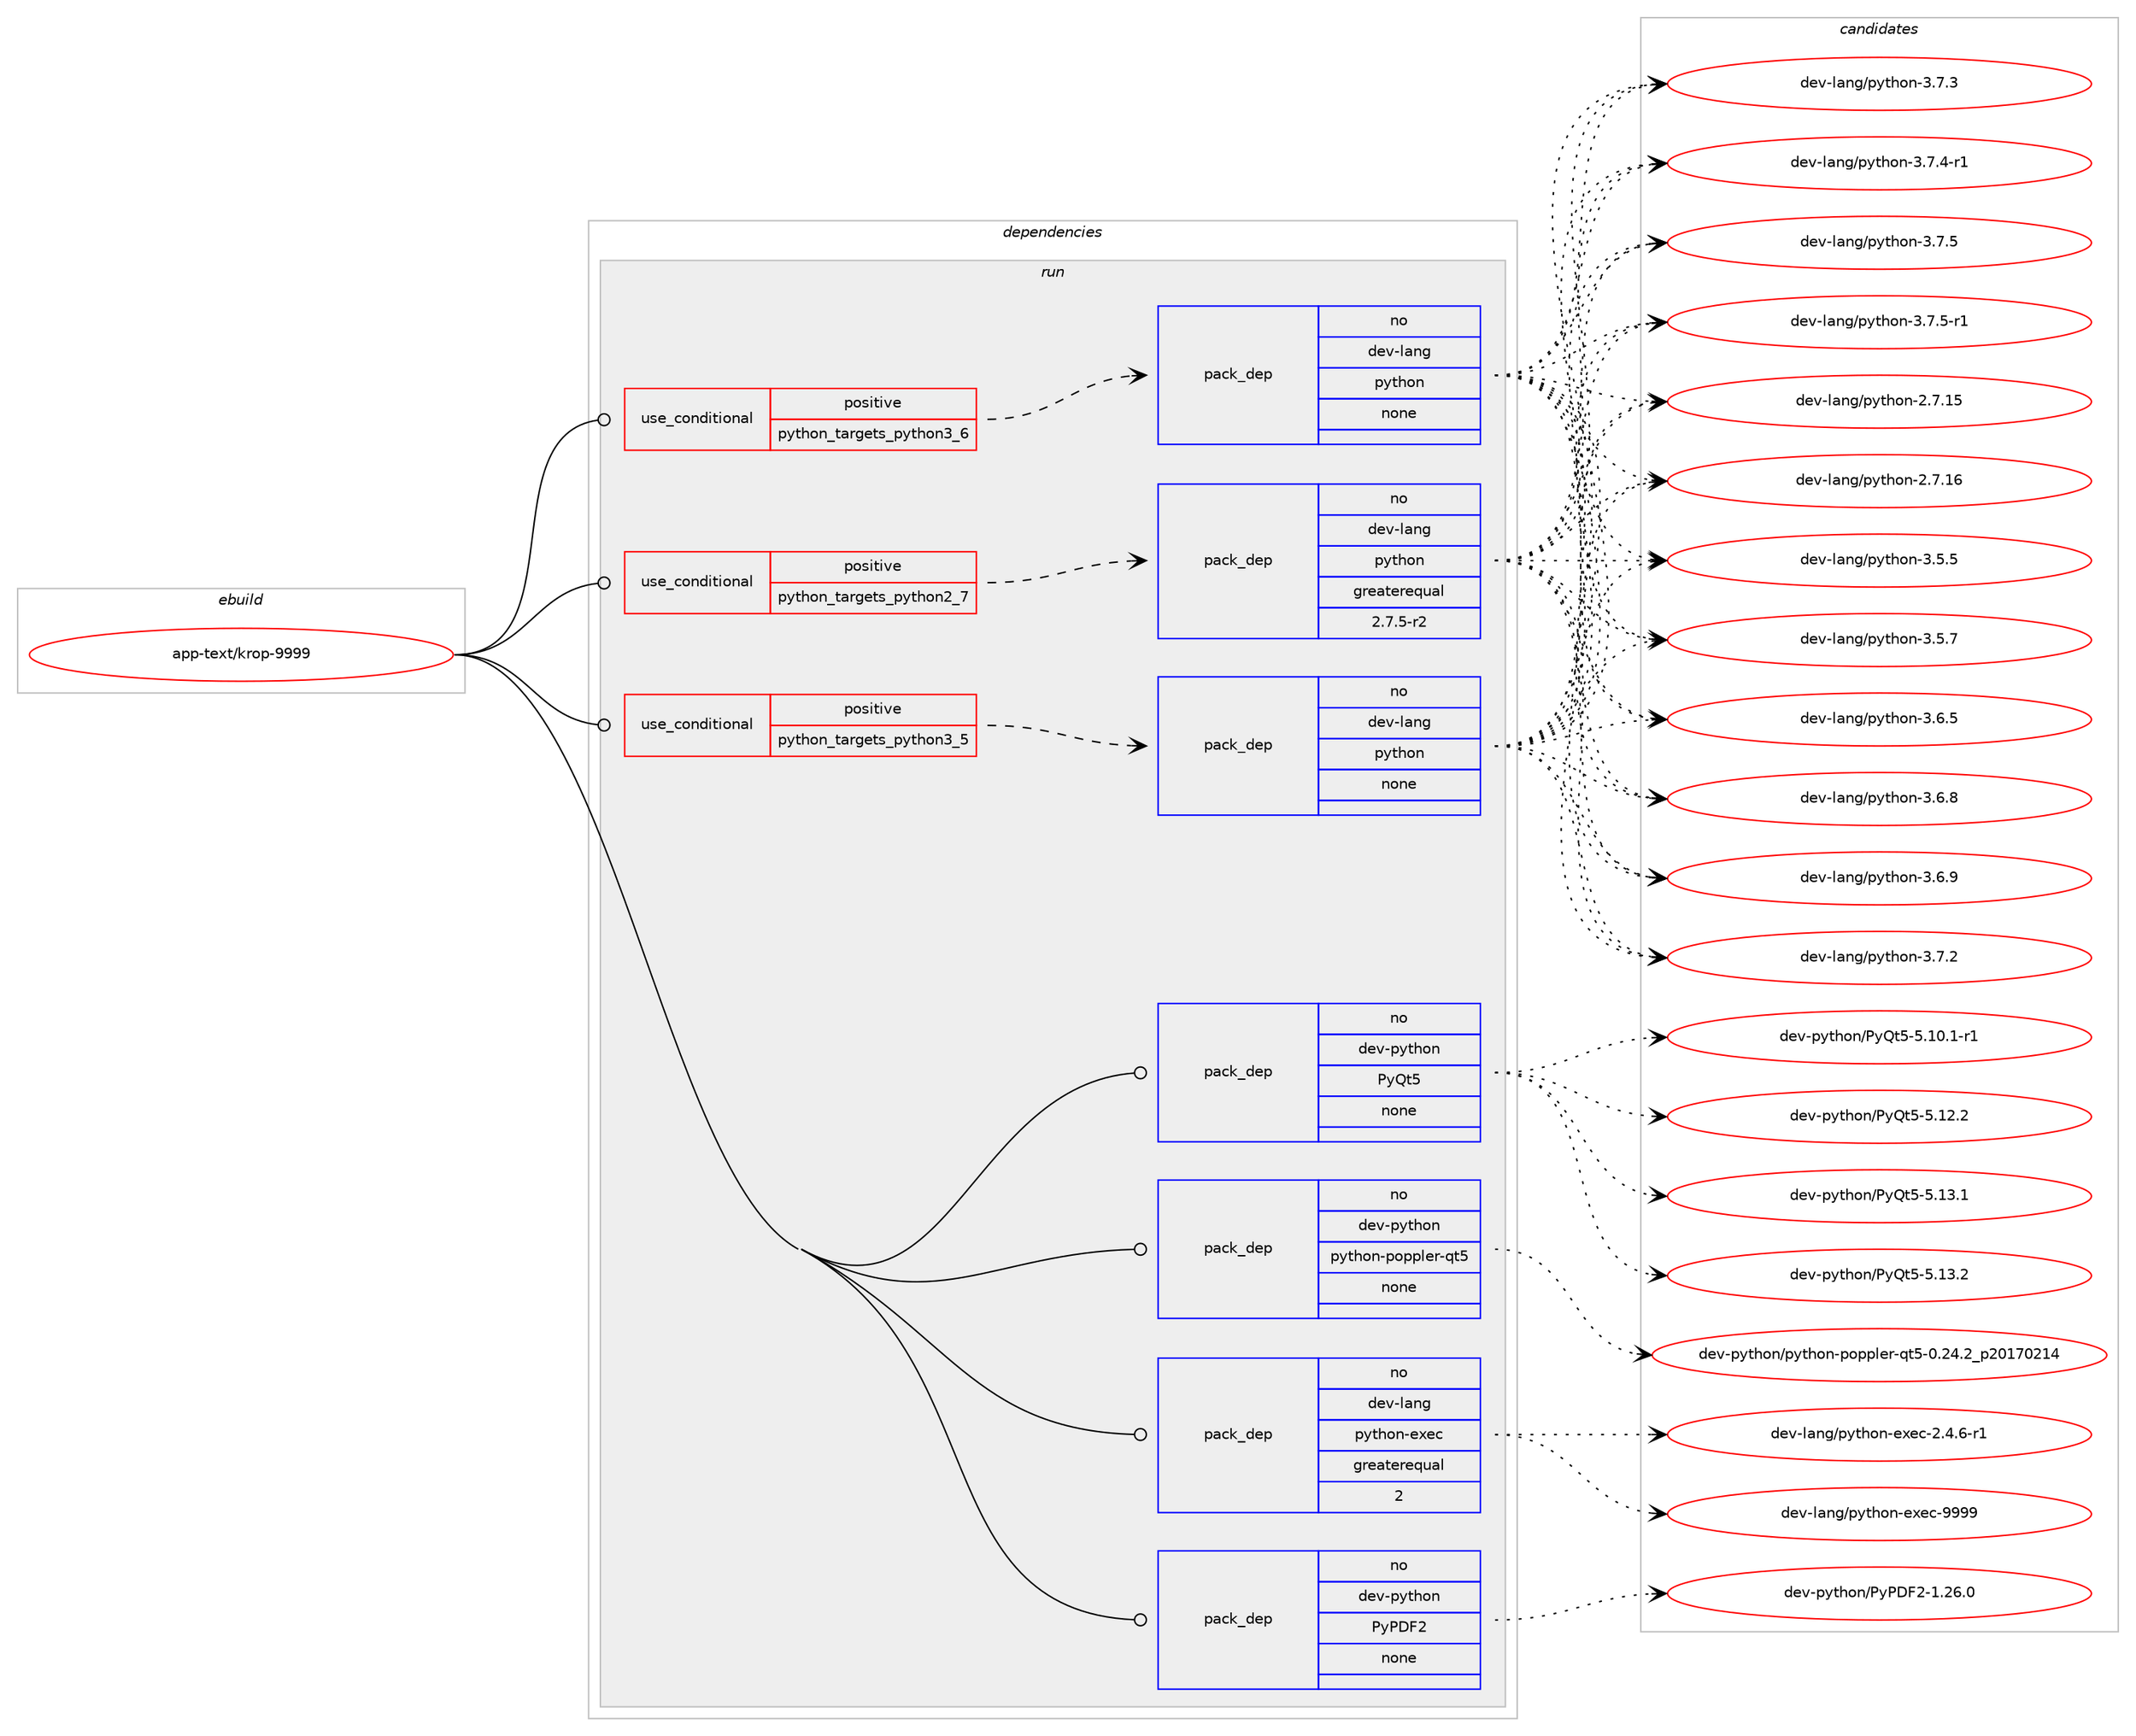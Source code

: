 digraph prolog {

# *************
# Graph options
# *************

newrank=true;
concentrate=true;
compound=true;
graph [rankdir=LR,fontname=Helvetica,fontsize=10,ranksep=1.5];#, ranksep=2.5, nodesep=0.2];
edge  [arrowhead=vee];
node  [fontname=Helvetica,fontsize=10];

# **********
# The ebuild
# **********

subgraph cluster_leftcol {
color=gray;
rank=same;
label=<<i>ebuild</i>>;
id [label="app-text/krop-9999", color=red, width=4, href="../app-text/krop-9999.svg"];
}

# ****************
# The dependencies
# ****************

subgraph cluster_midcol {
color=gray;
label=<<i>dependencies</i>>;
subgraph cluster_compile {
fillcolor="#eeeeee";
style=filled;
label=<<i>compile</i>>;
}
subgraph cluster_compileandrun {
fillcolor="#eeeeee";
style=filled;
label=<<i>compile and run</i>>;
}
subgraph cluster_run {
fillcolor="#eeeeee";
style=filled;
label=<<i>run</i>>;
subgraph cond121466 {
dependency509463 [label=<<TABLE BORDER="0" CELLBORDER="1" CELLSPACING="0" CELLPADDING="4"><TR><TD ROWSPAN="3" CELLPADDING="10">use_conditional</TD></TR><TR><TD>positive</TD></TR><TR><TD>python_targets_python2_7</TD></TR></TABLE>>, shape=none, color=red];
subgraph pack378777 {
dependency509464 [label=<<TABLE BORDER="0" CELLBORDER="1" CELLSPACING="0" CELLPADDING="4" WIDTH="220"><TR><TD ROWSPAN="6" CELLPADDING="30">pack_dep</TD></TR><TR><TD WIDTH="110">no</TD></TR><TR><TD>dev-lang</TD></TR><TR><TD>python</TD></TR><TR><TD>greaterequal</TD></TR><TR><TD>2.7.5-r2</TD></TR></TABLE>>, shape=none, color=blue];
}
dependency509463:e -> dependency509464:w [weight=20,style="dashed",arrowhead="vee"];
}
id:e -> dependency509463:w [weight=20,style="solid",arrowhead="odot"];
subgraph cond121467 {
dependency509465 [label=<<TABLE BORDER="0" CELLBORDER="1" CELLSPACING="0" CELLPADDING="4"><TR><TD ROWSPAN="3" CELLPADDING="10">use_conditional</TD></TR><TR><TD>positive</TD></TR><TR><TD>python_targets_python3_5</TD></TR></TABLE>>, shape=none, color=red];
subgraph pack378778 {
dependency509466 [label=<<TABLE BORDER="0" CELLBORDER="1" CELLSPACING="0" CELLPADDING="4" WIDTH="220"><TR><TD ROWSPAN="6" CELLPADDING="30">pack_dep</TD></TR><TR><TD WIDTH="110">no</TD></TR><TR><TD>dev-lang</TD></TR><TR><TD>python</TD></TR><TR><TD>none</TD></TR><TR><TD></TD></TR></TABLE>>, shape=none, color=blue];
}
dependency509465:e -> dependency509466:w [weight=20,style="dashed",arrowhead="vee"];
}
id:e -> dependency509465:w [weight=20,style="solid",arrowhead="odot"];
subgraph cond121468 {
dependency509467 [label=<<TABLE BORDER="0" CELLBORDER="1" CELLSPACING="0" CELLPADDING="4"><TR><TD ROWSPAN="3" CELLPADDING="10">use_conditional</TD></TR><TR><TD>positive</TD></TR><TR><TD>python_targets_python3_6</TD></TR></TABLE>>, shape=none, color=red];
subgraph pack378779 {
dependency509468 [label=<<TABLE BORDER="0" CELLBORDER="1" CELLSPACING="0" CELLPADDING="4" WIDTH="220"><TR><TD ROWSPAN="6" CELLPADDING="30">pack_dep</TD></TR><TR><TD WIDTH="110">no</TD></TR><TR><TD>dev-lang</TD></TR><TR><TD>python</TD></TR><TR><TD>none</TD></TR><TR><TD></TD></TR></TABLE>>, shape=none, color=blue];
}
dependency509467:e -> dependency509468:w [weight=20,style="dashed",arrowhead="vee"];
}
id:e -> dependency509467:w [weight=20,style="solid",arrowhead="odot"];
subgraph pack378780 {
dependency509469 [label=<<TABLE BORDER="0" CELLBORDER="1" CELLSPACING="0" CELLPADDING="4" WIDTH="220"><TR><TD ROWSPAN="6" CELLPADDING="30">pack_dep</TD></TR><TR><TD WIDTH="110">no</TD></TR><TR><TD>dev-lang</TD></TR><TR><TD>python-exec</TD></TR><TR><TD>greaterequal</TD></TR><TR><TD>2</TD></TR></TABLE>>, shape=none, color=blue];
}
id:e -> dependency509469:w [weight=20,style="solid",arrowhead="odot"];
subgraph pack378781 {
dependency509470 [label=<<TABLE BORDER="0" CELLBORDER="1" CELLSPACING="0" CELLPADDING="4" WIDTH="220"><TR><TD ROWSPAN="6" CELLPADDING="30">pack_dep</TD></TR><TR><TD WIDTH="110">no</TD></TR><TR><TD>dev-python</TD></TR><TR><TD>PyPDF2</TD></TR><TR><TD>none</TD></TR><TR><TD></TD></TR></TABLE>>, shape=none, color=blue];
}
id:e -> dependency509470:w [weight=20,style="solid",arrowhead="odot"];
subgraph pack378782 {
dependency509471 [label=<<TABLE BORDER="0" CELLBORDER="1" CELLSPACING="0" CELLPADDING="4" WIDTH="220"><TR><TD ROWSPAN="6" CELLPADDING="30">pack_dep</TD></TR><TR><TD WIDTH="110">no</TD></TR><TR><TD>dev-python</TD></TR><TR><TD>PyQt5</TD></TR><TR><TD>none</TD></TR><TR><TD></TD></TR></TABLE>>, shape=none, color=blue];
}
id:e -> dependency509471:w [weight=20,style="solid",arrowhead="odot"];
subgraph pack378783 {
dependency509472 [label=<<TABLE BORDER="0" CELLBORDER="1" CELLSPACING="0" CELLPADDING="4" WIDTH="220"><TR><TD ROWSPAN="6" CELLPADDING="30">pack_dep</TD></TR><TR><TD WIDTH="110">no</TD></TR><TR><TD>dev-python</TD></TR><TR><TD>python-poppler-qt5</TD></TR><TR><TD>none</TD></TR><TR><TD></TD></TR></TABLE>>, shape=none, color=blue];
}
id:e -> dependency509472:w [weight=20,style="solid",arrowhead="odot"];
}
}

# **************
# The candidates
# **************

subgraph cluster_choices {
rank=same;
color=gray;
label=<<i>candidates</i>>;

subgraph choice378777 {
color=black;
nodesep=1;
choice10010111845108971101034711212111610411111045504655464953 [label="dev-lang/python-2.7.15", color=red, width=4,href="../dev-lang/python-2.7.15.svg"];
choice10010111845108971101034711212111610411111045504655464954 [label="dev-lang/python-2.7.16", color=red, width=4,href="../dev-lang/python-2.7.16.svg"];
choice100101118451089711010347112121116104111110455146534653 [label="dev-lang/python-3.5.5", color=red, width=4,href="../dev-lang/python-3.5.5.svg"];
choice100101118451089711010347112121116104111110455146534655 [label="dev-lang/python-3.5.7", color=red, width=4,href="../dev-lang/python-3.5.7.svg"];
choice100101118451089711010347112121116104111110455146544653 [label="dev-lang/python-3.6.5", color=red, width=4,href="../dev-lang/python-3.6.5.svg"];
choice100101118451089711010347112121116104111110455146544656 [label="dev-lang/python-3.6.8", color=red, width=4,href="../dev-lang/python-3.6.8.svg"];
choice100101118451089711010347112121116104111110455146544657 [label="dev-lang/python-3.6.9", color=red, width=4,href="../dev-lang/python-3.6.9.svg"];
choice100101118451089711010347112121116104111110455146554650 [label="dev-lang/python-3.7.2", color=red, width=4,href="../dev-lang/python-3.7.2.svg"];
choice100101118451089711010347112121116104111110455146554651 [label="dev-lang/python-3.7.3", color=red, width=4,href="../dev-lang/python-3.7.3.svg"];
choice1001011184510897110103471121211161041111104551465546524511449 [label="dev-lang/python-3.7.4-r1", color=red, width=4,href="../dev-lang/python-3.7.4-r1.svg"];
choice100101118451089711010347112121116104111110455146554653 [label="dev-lang/python-3.7.5", color=red, width=4,href="../dev-lang/python-3.7.5.svg"];
choice1001011184510897110103471121211161041111104551465546534511449 [label="dev-lang/python-3.7.5-r1", color=red, width=4,href="../dev-lang/python-3.7.5-r1.svg"];
dependency509464:e -> choice10010111845108971101034711212111610411111045504655464953:w [style=dotted,weight="100"];
dependency509464:e -> choice10010111845108971101034711212111610411111045504655464954:w [style=dotted,weight="100"];
dependency509464:e -> choice100101118451089711010347112121116104111110455146534653:w [style=dotted,weight="100"];
dependency509464:e -> choice100101118451089711010347112121116104111110455146534655:w [style=dotted,weight="100"];
dependency509464:e -> choice100101118451089711010347112121116104111110455146544653:w [style=dotted,weight="100"];
dependency509464:e -> choice100101118451089711010347112121116104111110455146544656:w [style=dotted,weight="100"];
dependency509464:e -> choice100101118451089711010347112121116104111110455146544657:w [style=dotted,weight="100"];
dependency509464:e -> choice100101118451089711010347112121116104111110455146554650:w [style=dotted,weight="100"];
dependency509464:e -> choice100101118451089711010347112121116104111110455146554651:w [style=dotted,weight="100"];
dependency509464:e -> choice1001011184510897110103471121211161041111104551465546524511449:w [style=dotted,weight="100"];
dependency509464:e -> choice100101118451089711010347112121116104111110455146554653:w [style=dotted,weight="100"];
dependency509464:e -> choice1001011184510897110103471121211161041111104551465546534511449:w [style=dotted,weight="100"];
}
subgraph choice378778 {
color=black;
nodesep=1;
choice10010111845108971101034711212111610411111045504655464953 [label="dev-lang/python-2.7.15", color=red, width=4,href="../dev-lang/python-2.7.15.svg"];
choice10010111845108971101034711212111610411111045504655464954 [label="dev-lang/python-2.7.16", color=red, width=4,href="../dev-lang/python-2.7.16.svg"];
choice100101118451089711010347112121116104111110455146534653 [label="dev-lang/python-3.5.5", color=red, width=4,href="../dev-lang/python-3.5.5.svg"];
choice100101118451089711010347112121116104111110455146534655 [label="dev-lang/python-3.5.7", color=red, width=4,href="../dev-lang/python-3.5.7.svg"];
choice100101118451089711010347112121116104111110455146544653 [label="dev-lang/python-3.6.5", color=red, width=4,href="../dev-lang/python-3.6.5.svg"];
choice100101118451089711010347112121116104111110455146544656 [label="dev-lang/python-3.6.8", color=red, width=4,href="../dev-lang/python-3.6.8.svg"];
choice100101118451089711010347112121116104111110455146544657 [label="dev-lang/python-3.6.9", color=red, width=4,href="../dev-lang/python-3.6.9.svg"];
choice100101118451089711010347112121116104111110455146554650 [label="dev-lang/python-3.7.2", color=red, width=4,href="../dev-lang/python-3.7.2.svg"];
choice100101118451089711010347112121116104111110455146554651 [label="dev-lang/python-3.7.3", color=red, width=4,href="../dev-lang/python-3.7.3.svg"];
choice1001011184510897110103471121211161041111104551465546524511449 [label="dev-lang/python-3.7.4-r1", color=red, width=4,href="../dev-lang/python-3.7.4-r1.svg"];
choice100101118451089711010347112121116104111110455146554653 [label="dev-lang/python-3.7.5", color=red, width=4,href="../dev-lang/python-3.7.5.svg"];
choice1001011184510897110103471121211161041111104551465546534511449 [label="dev-lang/python-3.7.5-r1", color=red, width=4,href="../dev-lang/python-3.7.5-r1.svg"];
dependency509466:e -> choice10010111845108971101034711212111610411111045504655464953:w [style=dotted,weight="100"];
dependency509466:e -> choice10010111845108971101034711212111610411111045504655464954:w [style=dotted,weight="100"];
dependency509466:e -> choice100101118451089711010347112121116104111110455146534653:w [style=dotted,weight="100"];
dependency509466:e -> choice100101118451089711010347112121116104111110455146534655:w [style=dotted,weight="100"];
dependency509466:e -> choice100101118451089711010347112121116104111110455146544653:w [style=dotted,weight="100"];
dependency509466:e -> choice100101118451089711010347112121116104111110455146544656:w [style=dotted,weight="100"];
dependency509466:e -> choice100101118451089711010347112121116104111110455146544657:w [style=dotted,weight="100"];
dependency509466:e -> choice100101118451089711010347112121116104111110455146554650:w [style=dotted,weight="100"];
dependency509466:e -> choice100101118451089711010347112121116104111110455146554651:w [style=dotted,weight="100"];
dependency509466:e -> choice1001011184510897110103471121211161041111104551465546524511449:w [style=dotted,weight="100"];
dependency509466:e -> choice100101118451089711010347112121116104111110455146554653:w [style=dotted,weight="100"];
dependency509466:e -> choice1001011184510897110103471121211161041111104551465546534511449:w [style=dotted,weight="100"];
}
subgraph choice378779 {
color=black;
nodesep=1;
choice10010111845108971101034711212111610411111045504655464953 [label="dev-lang/python-2.7.15", color=red, width=4,href="../dev-lang/python-2.7.15.svg"];
choice10010111845108971101034711212111610411111045504655464954 [label="dev-lang/python-2.7.16", color=red, width=4,href="../dev-lang/python-2.7.16.svg"];
choice100101118451089711010347112121116104111110455146534653 [label="dev-lang/python-3.5.5", color=red, width=4,href="../dev-lang/python-3.5.5.svg"];
choice100101118451089711010347112121116104111110455146534655 [label="dev-lang/python-3.5.7", color=red, width=4,href="../dev-lang/python-3.5.7.svg"];
choice100101118451089711010347112121116104111110455146544653 [label="dev-lang/python-3.6.5", color=red, width=4,href="../dev-lang/python-3.6.5.svg"];
choice100101118451089711010347112121116104111110455146544656 [label="dev-lang/python-3.6.8", color=red, width=4,href="../dev-lang/python-3.6.8.svg"];
choice100101118451089711010347112121116104111110455146544657 [label="dev-lang/python-3.6.9", color=red, width=4,href="../dev-lang/python-3.6.9.svg"];
choice100101118451089711010347112121116104111110455146554650 [label="dev-lang/python-3.7.2", color=red, width=4,href="../dev-lang/python-3.7.2.svg"];
choice100101118451089711010347112121116104111110455146554651 [label="dev-lang/python-3.7.3", color=red, width=4,href="../dev-lang/python-3.7.3.svg"];
choice1001011184510897110103471121211161041111104551465546524511449 [label="dev-lang/python-3.7.4-r1", color=red, width=4,href="../dev-lang/python-3.7.4-r1.svg"];
choice100101118451089711010347112121116104111110455146554653 [label="dev-lang/python-3.7.5", color=red, width=4,href="../dev-lang/python-3.7.5.svg"];
choice1001011184510897110103471121211161041111104551465546534511449 [label="dev-lang/python-3.7.5-r1", color=red, width=4,href="../dev-lang/python-3.7.5-r1.svg"];
dependency509468:e -> choice10010111845108971101034711212111610411111045504655464953:w [style=dotted,weight="100"];
dependency509468:e -> choice10010111845108971101034711212111610411111045504655464954:w [style=dotted,weight="100"];
dependency509468:e -> choice100101118451089711010347112121116104111110455146534653:w [style=dotted,weight="100"];
dependency509468:e -> choice100101118451089711010347112121116104111110455146534655:w [style=dotted,weight="100"];
dependency509468:e -> choice100101118451089711010347112121116104111110455146544653:w [style=dotted,weight="100"];
dependency509468:e -> choice100101118451089711010347112121116104111110455146544656:w [style=dotted,weight="100"];
dependency509468:e -> choice100101118451089711010347112121116104111110455146544657:w [style=dotted,weight="100"];
dependency509468:e -> choice100101118451089711010347112121116104111110455146554650:w [style=dotted,weight="100"];
dependency509468:e -> choice100101118451089711010347112121116104111110455146554651:w [style=dotted,weight="100"];
dependency509468:e -> choice1001011184510897110103471121211161041111104551465546524511449:w [style=dotted,weight="100"];
dependency509468:e -> choice100101118451089711010347112121116104111110455146554653:w [style=dotted,weight="100"];
dependency509468:e -> choice1001011184510897110103471121211161041111104551465546534511449:w [style=dotted,weight="100"];
}
subgraph choice378780 {
color=black;
nodesep=1;
choice10010111845108971101034711212111610411111045101120101994550465246544511449 [label="dev-lang/python-exec-2.4.6-r1", color=red, width=4,href="../dev-lang/python-exec-2.4.6-r1.svg"];
choice10010111845108971101034711212111610411111045101120101994557575757 [label="dev-lang/python-exec-9999", color=red, width=4,href="../dev-lang/python-exec-9999.svg"];
dependency509469:e -> choice10010111845108971101034711212111610411111045101120101994550465246544511449:w [style=dotted,weight="100"];
dependency509469:e -> choice10010111845108971101034711212111610411111045101120101994557575757:w [style=dotted,weight="100"];
}
subgraph choice378781 {
color=black;
nodesep=1;
choice1001011184511212111610411111047801218068705045494650544648 [label="dev-python/PyPDF2-1.26.0", color=red, width=4,href="../dev-python/PyPDF2-1.26.0.svg"];
dependency509470:e -> choice1001011184511212111610411111047801218068705045494650544648:w [style=dotted,weight="100"];
}
subgraph choice378782 {
color=black;
nodesep=1;
choice1001011184511212111610411111047801218111653455346494846494511449 [label="dev-python/PyQt5-5.10.1-r1", color=red, width=4,href="../dev-python/PyQt5-5.10.1-r1.svg"];
choice100101118451121211161041111104780121811165345534649504650 [label="dev-python/PyQt5-5.12.2", color=red, width=4,href="../dev-python/PyQt5-5.12.2.svg"];
choice100101118451121211161041111104780121811165345534649514649 [label="dev-python/PyQt5-5.13.1", color=red, width=4,href="../dev-python/PyQt5-5.13.1.svg"];
choice100101118451121211161041111104780121811165345534649514650 [label="dev-python/PyQt5-5.13.2", color=red, width=4,href="../dev-python/PyQt5-5.13.2.svg"];
dependency509471:e -> choice1001011184511212111610411111047801218111653455346494846494511449:w [style=dotted,weight="100"];
dependency509471:e -> choice100101118451121211161041111104780121811165345534649504650:w [style=dotted,weight="100"];
dependency509471:e -> choice100101118451121211161041111104780121811165345534649514649:w [style=dotted,weight="100"];
dependency509471:e -> choice100101118451121211161041111104780121811165345534649514650:w [style=dotted,weight="100"];
}
subgraph choice378783 {
color=black;
nodesep=1;
choice100101118451121211161041111104711212111610411111045112111112112108101114451131165345484650524650951125048495548504952 [label="dev-python/python-poppler-qt5-0.24.2_p20170214", color=red, width=4,href="../dev-python/python-poppler-qt5-0.24.2_p20170214.svg"];
dependency509472:e -> choice100101118451121211161041111104711212111610411111045112111112112108101114451131165345484650524650951125048495548504952:w [style=dotted,weight="100"];
}
}

}
